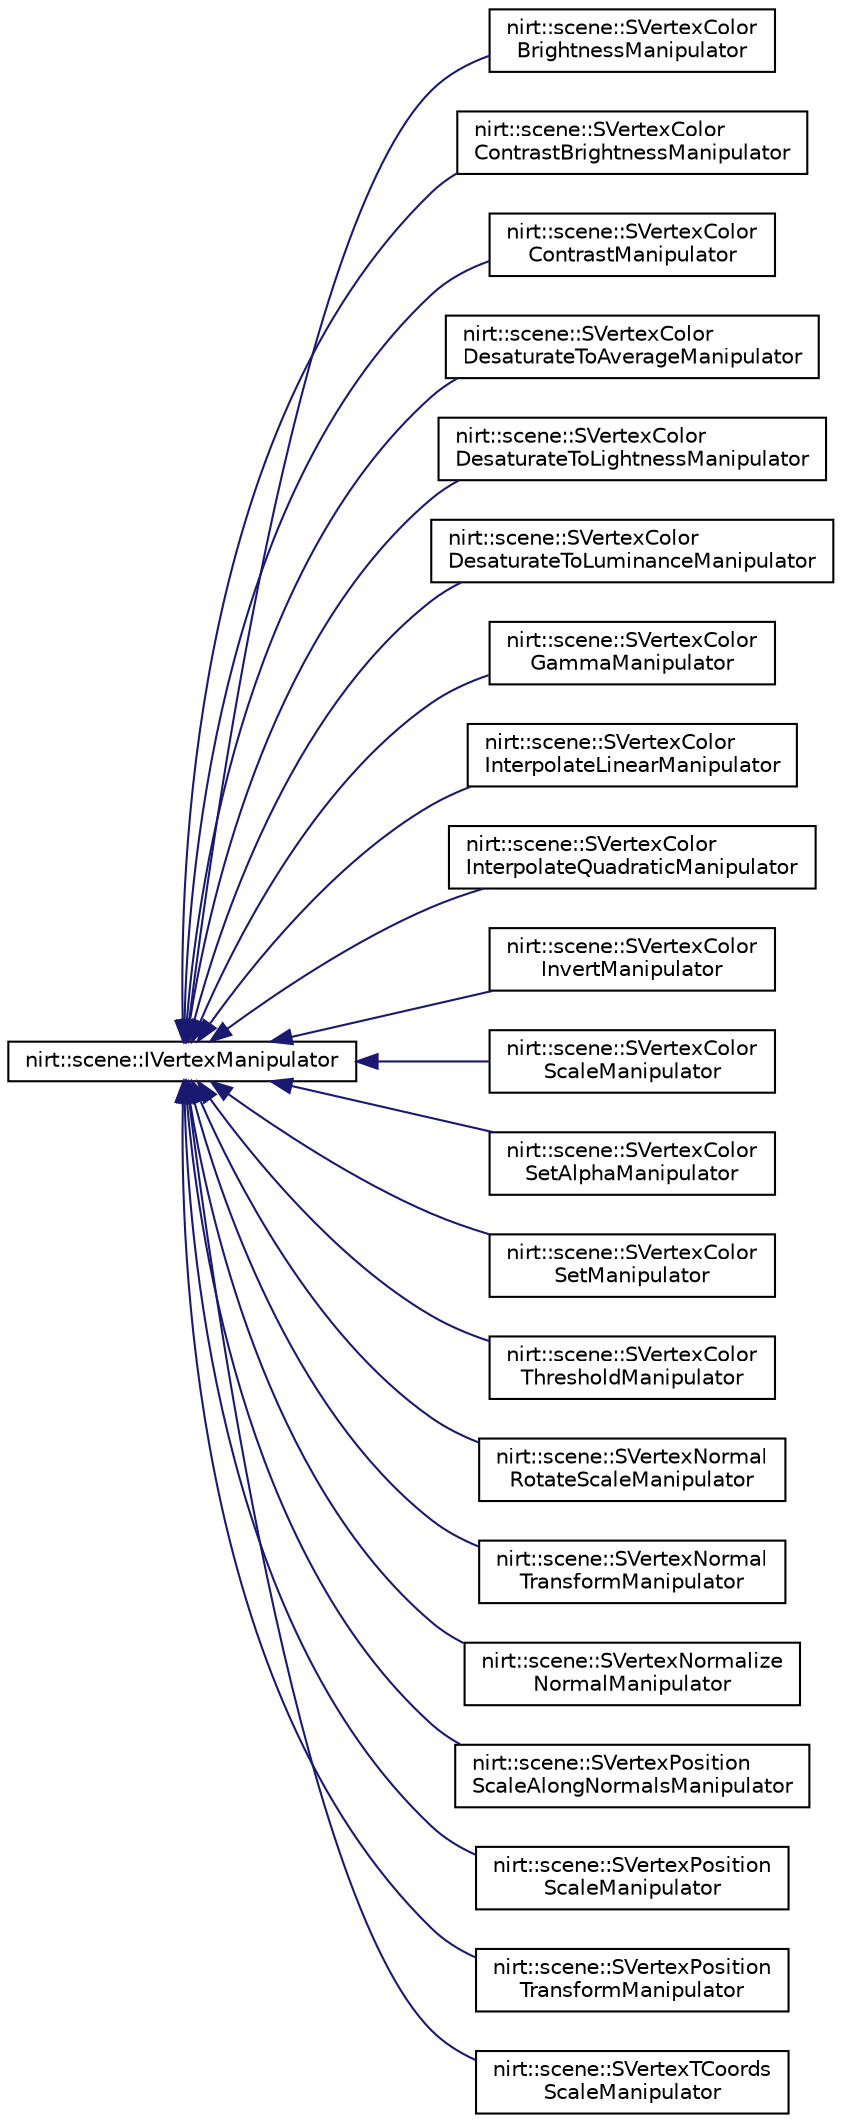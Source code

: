 digraph "Graphical Class Hierarchy"
{
 // LATEX_PDF_SIZE
  edge [fontname="Helvetica",fontsize="10",labelfontname="Helvetica",labelfontsize="10"];
  node [fontname="Helvetica",fontsize="10",shape=record];
  rankdir="LR";
  Node0 [label="nirt::scene::IVertexManipulator",height=0.2,width=0.4,color="black", fillcolor="white", style="filled",URL="$structnirt_1_1scene_1_1IVertexManipulator.html",tooltip="Interface for vertex manipulators."];
  Node0 -> Node1 [dir="back",color="midnightblue",fontsize="10",style="solid",fontname="Helvetica"];
  Node1 [label="nirt::scene::SVertexColor\lBrightnessManipulator",height=0.2,width=0.4,color="black", fillcolor="white", style="filled",URL="$classnirt_1_1scene_1_1SVertexColorBrightnessManipulator.html",tooltip="Vertex manipulator which adjusts the brightness by the given amount."];
  Node0 -> Node2 [dir="back",color="midnightblue",fontsize="10",style="solid",fontname="Helvetica"];
  Node2 [label="nirt::scene::SVertexColor\lContrastBrightnessManipulator",height=0.2,width=0.4,color="black", fillcolor="white", style="filled",URL="$classnirt_1_1scene_1_1SVertexColorContrastBrightnessManipulator.html",tooltip="Vertex manipulator which adjusts the contrast by the given factor and brightness by a signed amount."];
  Node0 -> Node3 [dir="back",color="midnightblue",fontsize="10",style="solid",fontname="Helvetica"];
  Node3 [label="nirt::scene::SVertexColor\lContrastManipulator",height=0.2,width=0.4,color="black", fillcolor="white", style="filled",URL="$classnirt_1_1scene_1_1SVertexColorContrastManipulator.html",tooltip="Vertex manipulator which adjusts the contrast by the given factor."];
  Node0 -> Node4 [dir="back",color="midnightblue",fontsize="10",style="solid",fontname="Helvetica"];
  Node4 [label="nirt::scene::SVertexColor\lDesaturateToAverageManipulator",height=0.2,width=0.4,color="black", fillcolor="white", style="filled",URL="$classnirt_1_1scene_1_1SVertexColorDesaturateToAverageManipulator.html",tooltip="Vertex manipulator which desaturates the color values."];
  Node0 -> Node5 [dir="back",color="midnightblue",fontsize="10",style="solid",fontname="Helvetica"];
  Node5 [label="nirt::scene::SVertexColor\lDesaturateToLightnessManipulator",height=0.2,width=0.4,color="black", fillcolor="white", style="filled",URL="$classnirt_1_1scene_1_1SVertexColorDesaturateToLightnessManipulator.html",tooltip="Vertex manipulator which desaturates the color values."];
  Node0 -> Node6 [dir="back",color="midnightblue",fontsize="10",style="solid",fontname="Helvetica"];
  Node6 [label="nirt::scene::SVertexColor\lDesaturateToLuminanceManipulator",height=0.2,width=0.4,color="black", fillcolor="white", style="filled",URL="$classnirt_1_1scene_1_1SVertexColorDesaturateToLuminanceManipulator.html",tooltip="Vertex manipulator which desaturates the color values."];
  Node0 -> Node7 [dir="back",color="midnightblue",fontsize="10",style="solid",fontname="Helvetica"];
  Node7 [label="nirt::scene::SVertexColor\lGammaManipulator",height=0.2,width=0.4,color="black", fillcolor="white", style="filled",URL="$classnirt_1_1scene_1_1SVertexColorGammaManipulator.html",tooltip="Vertex manipulator which adjusts the brightness by a gamma operation."];
  Node0 -> Node8 [dir="back",color="midnightblue",fontsize="10",style="solid",fontname="Helvetica"];
  Node8 [label="nirt::scene::SVertexColor\lInterpolateLinearManipulator",height=0.2,width=0.4,color="black", fillcolor="white", style="filled",URL="$classnirt_1_1scene_1_1SVertexColorInterpolateLinearManipulator.html",tooltip="Vertex manipulator which interpolates the color values."];
  Node0 -> Node9 [dir="back",color="midnightblue",fontsize="10",style="solid",fontname="Helvetica"];
  Node9 [label="nirt::scene::SVertexColor\lInterpolateQuadraticManipulator",height=0.2,width=0.4,color="black", fillcolor="white", style="filled",URL="$classnirt_1_1scene_1_1SVertexColorInterpolateQuadraticManipulator.html",tooltip="Vertex manipulator which interpolates the color values."];
  Node0 -> Node10 [dir="back",color="midnightblue",fontsize="10",style="solid",fontname="Helvetica"];
  Node10 [label="nirt::scene::SVertexColor\lInvertManipulator",height=0.2,width=0.4,color="black", fillcolor="white", style="filled",URL="$classnirt_1_1scene_1_1SVertexColorInvertManipulator.html",tooltip="Vertex manipulator which inverts the RGB values."];
  Node0 -> Node11 [dir="back",color="midnightblue",fontsize="10",style="solid",fontname="Helvetica"];
  Node11 [label="nirt::scene::SVertexColor\lScaleManipulator",height=0.2,width=0.4,color="black", fillcolor="white", style="filled",URL="$classnirt_1_1scene_1_1SVertexColorScaleManipulator.html",tooltip="Vertex manipulator which scales the color values."];
  Node0 -> Node12 [dir="back",color="midnightblue",fontsize="10",style="solid",fontname="Helvetica"];
  Node12 [label="nirt::scene::SVertexColor\lSetAlphaManipulator",height=0.2,width=0.4,color="black", fillcolor="white", style="filled",URL="$classnirt_1_1scene_1_1SVertexColorSetAlphaManipulator.html",tooltip="Vertex manipulator to set the alpha value of the vertex color to a fixed value."];
  Node0 -> Node13 [dir="back",color="midnightblue",fontsize="10",style="solid",fontname="Helvetica"];
  Node13 [label="nirt::scene::SVertexColor\lSetManipulator",height=0.2,width=0.4,color="black", fillcolor="white", style="filled",URL="$classnirt_1_1scene_1_1SVertexColorSetManipulator.html",tooltip="Vertex manipulator to set color to a fixed color for all vertices."];
  Node0 -> Node14 [dir="back",color="midnightblue",fontsize="10",style="solid",fontname="Helvetica"];
  Node14 [label="nirt::scene::SVertexColor\lThresholdManipulator",height=0.2,width=0.4,color="black", fillcolor="white", style="filled",URL="$classnirt_1_1scene_1_1SVertexColorThresholdManipulator.html",tooltip="Vertex manipulator to set vertex color to one of two values depending on a given threshold."];
  Node0 -> Node15 [dir="back",color="midnightblue",fontsize="10",style="solid",fontname="Helvetica"];
  Node15 [label="nirt::scene::SVertexNormal\lRotateScaleManipulator",height=0.2,width=0.4,color="black", fillcolor="white", style="filled",URL="$classnirt_1_1scene_1_1SVertexNormalRotateScaleManipulator.html",tooltip="Vertex manipulator which transforms the normal of the vertex with the rotate/scale part of the given ..."];
  Node0 -> Node16 [dir="back",color="midnightblue",fontsize="10",style="solid",fontname="Helvetica"];
  Node16 [label="nirt::scene::SVertexNormal\lTransformManipulator",height=0.2,width=0.4,color="black", fillcolor="white", style="filled",URL="$classnirt_1_1scene_1_1SVertexNormalTransformManipulator.html",tooltip="Vertex manipulator which transforms the normal of the vertex."];
  Node0 -> Node17 [dir="back",color="midnightblue",fontsize="10",style="solid",fontname="Helvetica"];
  Node17 [label="nirt::scene::SVertexNormalize\lNormalManipulator",height=0.2,width=0.4,color="black", fillcolor="white", style="filled",URL="$classnirt_1_1scene_1_1SVertexNormalizeNormalManipulator.html",tooltip="Vertex manipulator which normalizes the normal of the vertex."];
  Node0 -> Node18 [dir="back",color="midnightblue",fontsize="10",style="solid",fontname="Helvetica"];
  Node18 [label="nirt::scene::SVertexPosition\lScaleAlongNormalsManipulator",height=0.2,width=0.4,color="black", fillcolor="white", style="filled",URL="$classnirt_1_1scene_1_1SVertexPositionScaleAlongNormalsManipulator.html",tooltip="Vertex manipulator which scales the position of the vertex along the normals."];
  Node0 -> Node19 [dir="back",color="midnightblue",fontsize="10",style="solid",fontname="Helvetica"];
  Node19 [label="nirt::scene::SVertexPosition\lScaleManipulator",height=0.2,width=0.4,color="black", fillcolor="white", style="filled",URL="$classnirt_1_1scene_1_1SVertexPositionScaleManipulator.html",tooltip="Vertex manipulator which scales the position of the vertex."];
  Node0 -> Node20 [dir="back",color="midnightblue",fontsize="10",style="solid",fontname="Helvetica"];
  Node20 [label="nirt::scene::SVertexPosition\lTransformManipulator",height=0.2,width=0.4,color="black", fillcolor="white", style="filled",URL="$classnirt_1_1scene_1_1SVertexPositionTransformManipulator.html",tooltip="Vertex manipulator which transforms the position of the vertex."];
  Node0 -> Node21 [dir="back",color="midnightblue",fontsize="10",style="solid",fontname="Helvetica"];
  Node21 [label="nirt::scene::SVertexTCoords\lScaleManipulator",height=0.2,width=0.4,color="black", fillcolor="white", style="filled",URL="$classnirt_1_1scene_1_1SVertexTCoordsScaleManipulator.html",tooltip="Vertex manipulator which scales the TCoords of the vertex."];
}

